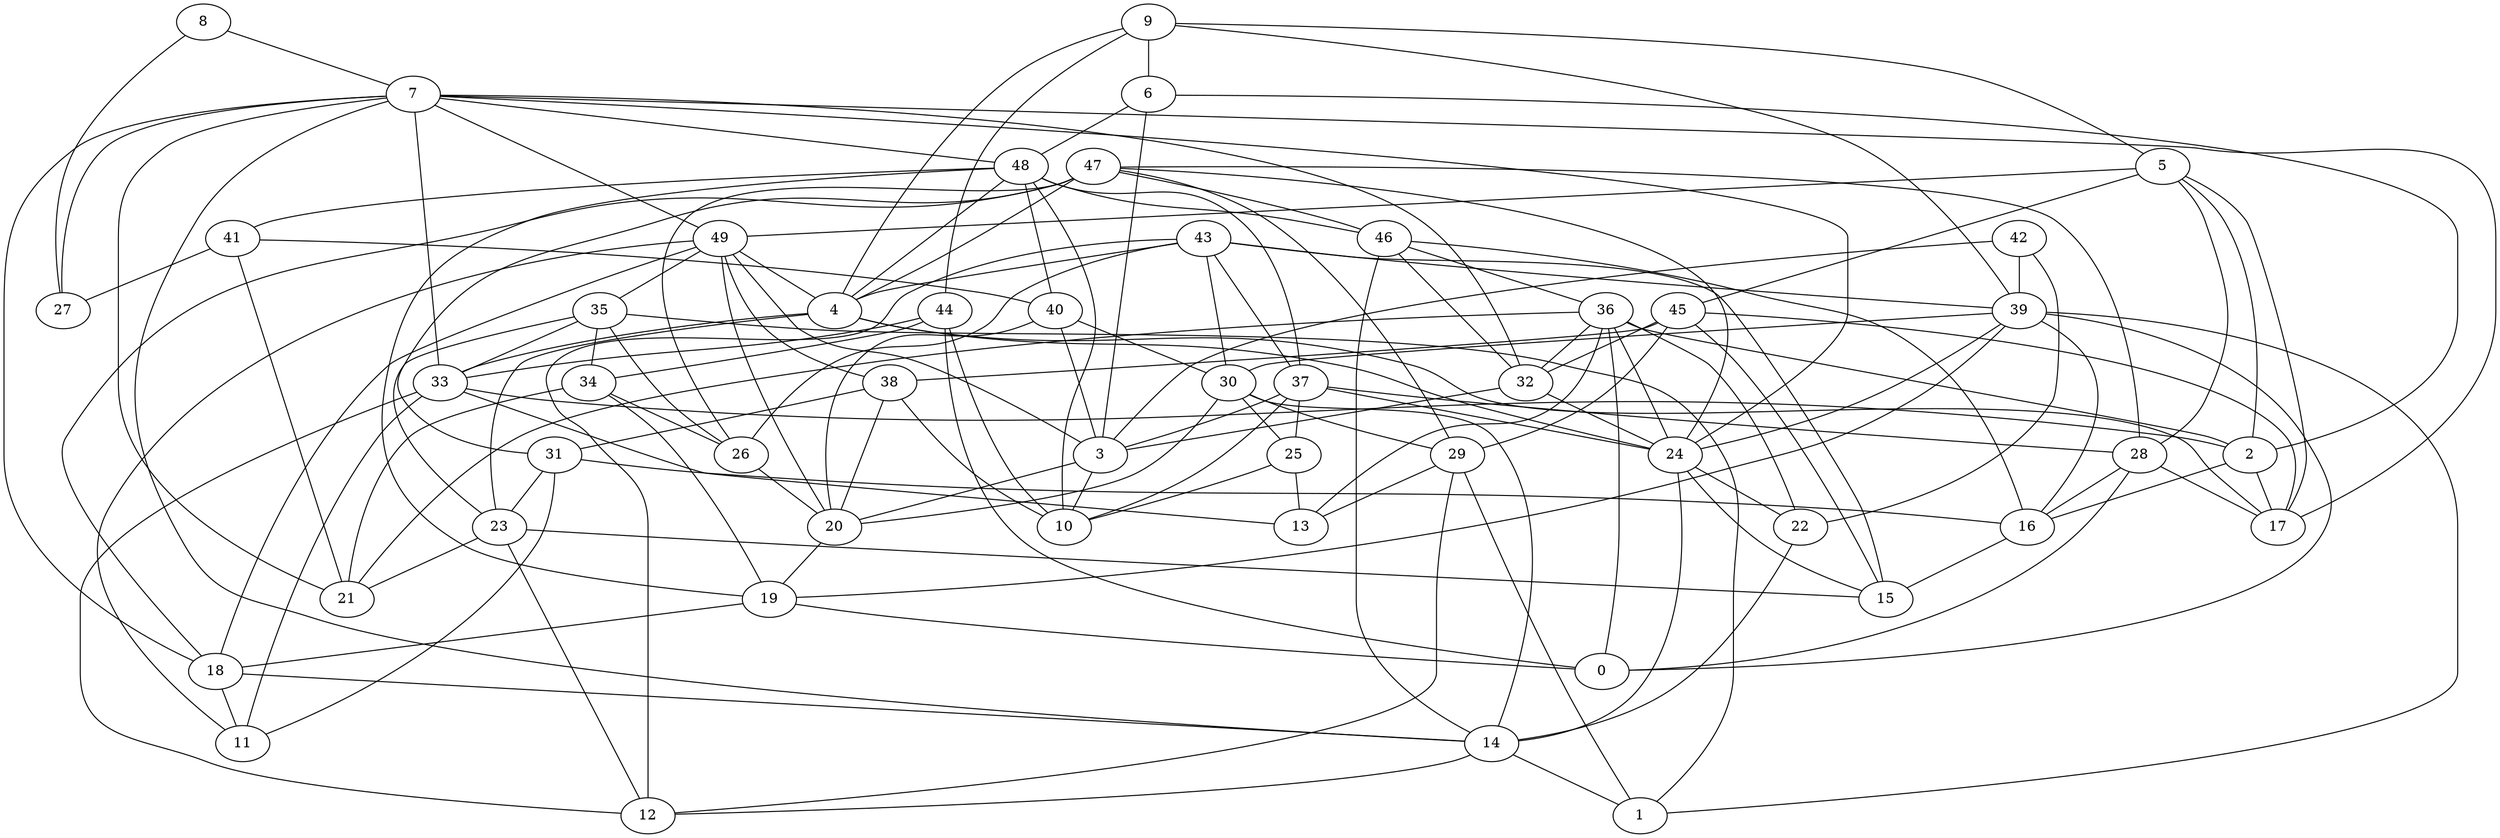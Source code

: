 digraph GG_graph {

subgraph G_graph {
edge [color = black]
"4" -> "17" [dir = none]
"4" -> "24" [dir = none]
"40" -> "20" [dir = none]
"23" -> "15" [dir = none]
"23" -> "21" [dir = none]
"46" -> "32" [dir = none]
"46" -> "36" [dir = none]
"46" -> "14" [dir = none]
"32" -> "3" [dir = none]
"26" -> "20" [dir = none]
"2" -> "16" [dir = none]
"25" -> "10" [dir = none]
"41" -> "27" [dir = none]
"41" -> "21" [dir = none]
"41" -> "40" [dir = none]
"28" -> "0" [dir = none]
"28" -> "17" [dir = none]
"38" -> "31" [dir = none]
"38" -> "10" [dir = none]
"38" -> "20" [dir = none]
"8" -> "7" [dir = none]
"8" -> "27" [dir = none]
"24" -> "14" [dir = none]
"24" -> "22" [dir = none]
"37" -> "28" [dir = none]
"37" -> "25" [dir = none]
"37" -> "10" [dir = none]
"34" -> "26" [dir = none]
"34" -> "19" [dir = none]
"14" -> "1" [dir = none]
"14" -> "12" [dir = none]
"48" -> "41" [dir = none]
"48" -> "46" [dir = none]
"48" -> "19" [dir = none]
"48" -> "10" [dir = none]
"48" -> "37" [dir = none]
"18" -> "11" [dir = none]
"18" -> "14" [dir = none]
"9" -> "39" [dir = none]
"9" -> "44" [dir = none]
"22" -> "14" [dir = none]
"7" -> "32" [dir = none]
"7" -> "33" [dir = none]
"7" -> "49" [dir = none]
"7" -> "21" [dir = none]
"7" -> "24" [dir = none]
"7" -> "27" [dir = none]
"44" -> "33" [dir = none]
"44" -> "0" [dir = none]
"44" -> "34" [dir = none]
"29" -> "13" [dir = none]
"43" -> "37" [dir = none]
"43" -> "12" [dir = none]
"43" -> "4" [dir = none]
"43" -> "30" [dir = none]
"43" -> "15" [dir = none]
"36" -> "0" [dir = none]
"36" -> "13" [dir = none]
"36" -> "2" [dir = none]
"36" -> "24" [dir = none]
"36" -> "21" [dir = none]
"42" -> "39" [dir = none]
"42" -> "3" [dir = none]
"49" -> "38" [dir = none]
"49" -> "18" [dir = none]
"49" -> "35" [dir = none]
"49" -> "20" [dir = none]
"49" -> "11" [dir = none]
"39" -> "0" [dir = none]
"39" -> "16" [dir = none]
"39" -> "24" [dir = none]
"39" -> "30" [dir = none]
"39" -> "1" [dir = none]
"33" -> "13" [dir = none]
"33" -> "2" [dir = none]
"35" -> "34" [dir = none]
"35" -> "1" [dir = none]
"35" -> "33" [dir = none]
"16" -> "15" [dir = none]
"47" -> "18" [dir = none]
"47" -> "24" [dir = none]
"47" -> "46" [dir = none]
"47" -> "28" [dir = none]
"47" -> "31" [dir = none]
"47" -> "29" [dir = none]
"47" -> "26" [dir = none]
"6" -> "3" [dir = none]
"6" -> "2" [dir = none]
"3" -> "20" [dir = none]
"3" -> "10" [dir = none]
"45" -> "38" [dir = none]
"45" -> "29" [dir = none]
"45" -> "15" [dir = none]
"30" -> "14" [dir = none]
"30" -> "20" [dir = none]
"30" -> "29" [dir = none]
"5" -> "49" [dir = none]
"5" -> "28" [dir = none]
"9" -> "6" [dir = none]
"36" -> "22" [dir = none]
"6" -> "48" [dir = none]
"7" -> "17" [dir = none]
"31" -> "23" [dir = none]
"7" -> "48" [dir = none]
"43" -> "39" [dir = none]
"39" -> "19" [dir = none]
"25" -> "13" [dir = none]
"40" -> "3" [dir = none]
"45" -> "32" [dir = none]
"24" -> "15" [dir = none]
"35" -> "26" [dir = none]
"48" -> "40" [dir = none]
"5" -> "17" [dir = none]
"29" -> "1" [dir = none]
"49" -> "3" [dir = none]
"37" -> "3" [dir = none]
"2" -> "17" [dir = none]
"44" -> "10" [dir = none]
"9" -> "4" [dir = none]
"9" -> "5" [dir = none]
"45" -> "17" [dir = none]
"37" -> "24" [dir = none]
"35" -> "23" [dir = none]
"46" -> "16" [dir = none]
"19" -> "0" [dir = none]
"40" -> "30" [dir = none]
"28" -> "16" [dir = none]
"43" -> "26" [dir = none]
"4" -> "23" [dir = none]
"23" -> "12" [dir = none]
"30" -> "25" [dir = none]
"36" -> "32" [dir = none]
"34" -> "21" [dir = none]
"5" -> "45" [dir = none]
"31" -> "11" [dir = none]
"32" -> "24" [dir = none]
"4" -> "33" [dir = none]
"5" -> "2" [dir = none]
"33" -> "11" [dir = none]
"47" -> "4" [dir = none]
"42" -> "22" [dir = none]
"48" -> "4" [dir = none]
"20" -> "19" [dir = none]
"29" -> "12" [dir = none]
"7" -> "18" [dir = none]
"49" -> "4" [dir = none]
"33" -> "12" [dir = none]
"7" -> "14" [dir = none]
"31" -> "16" [dir = none]
"19" -> "18" [dir = none]
}

}
